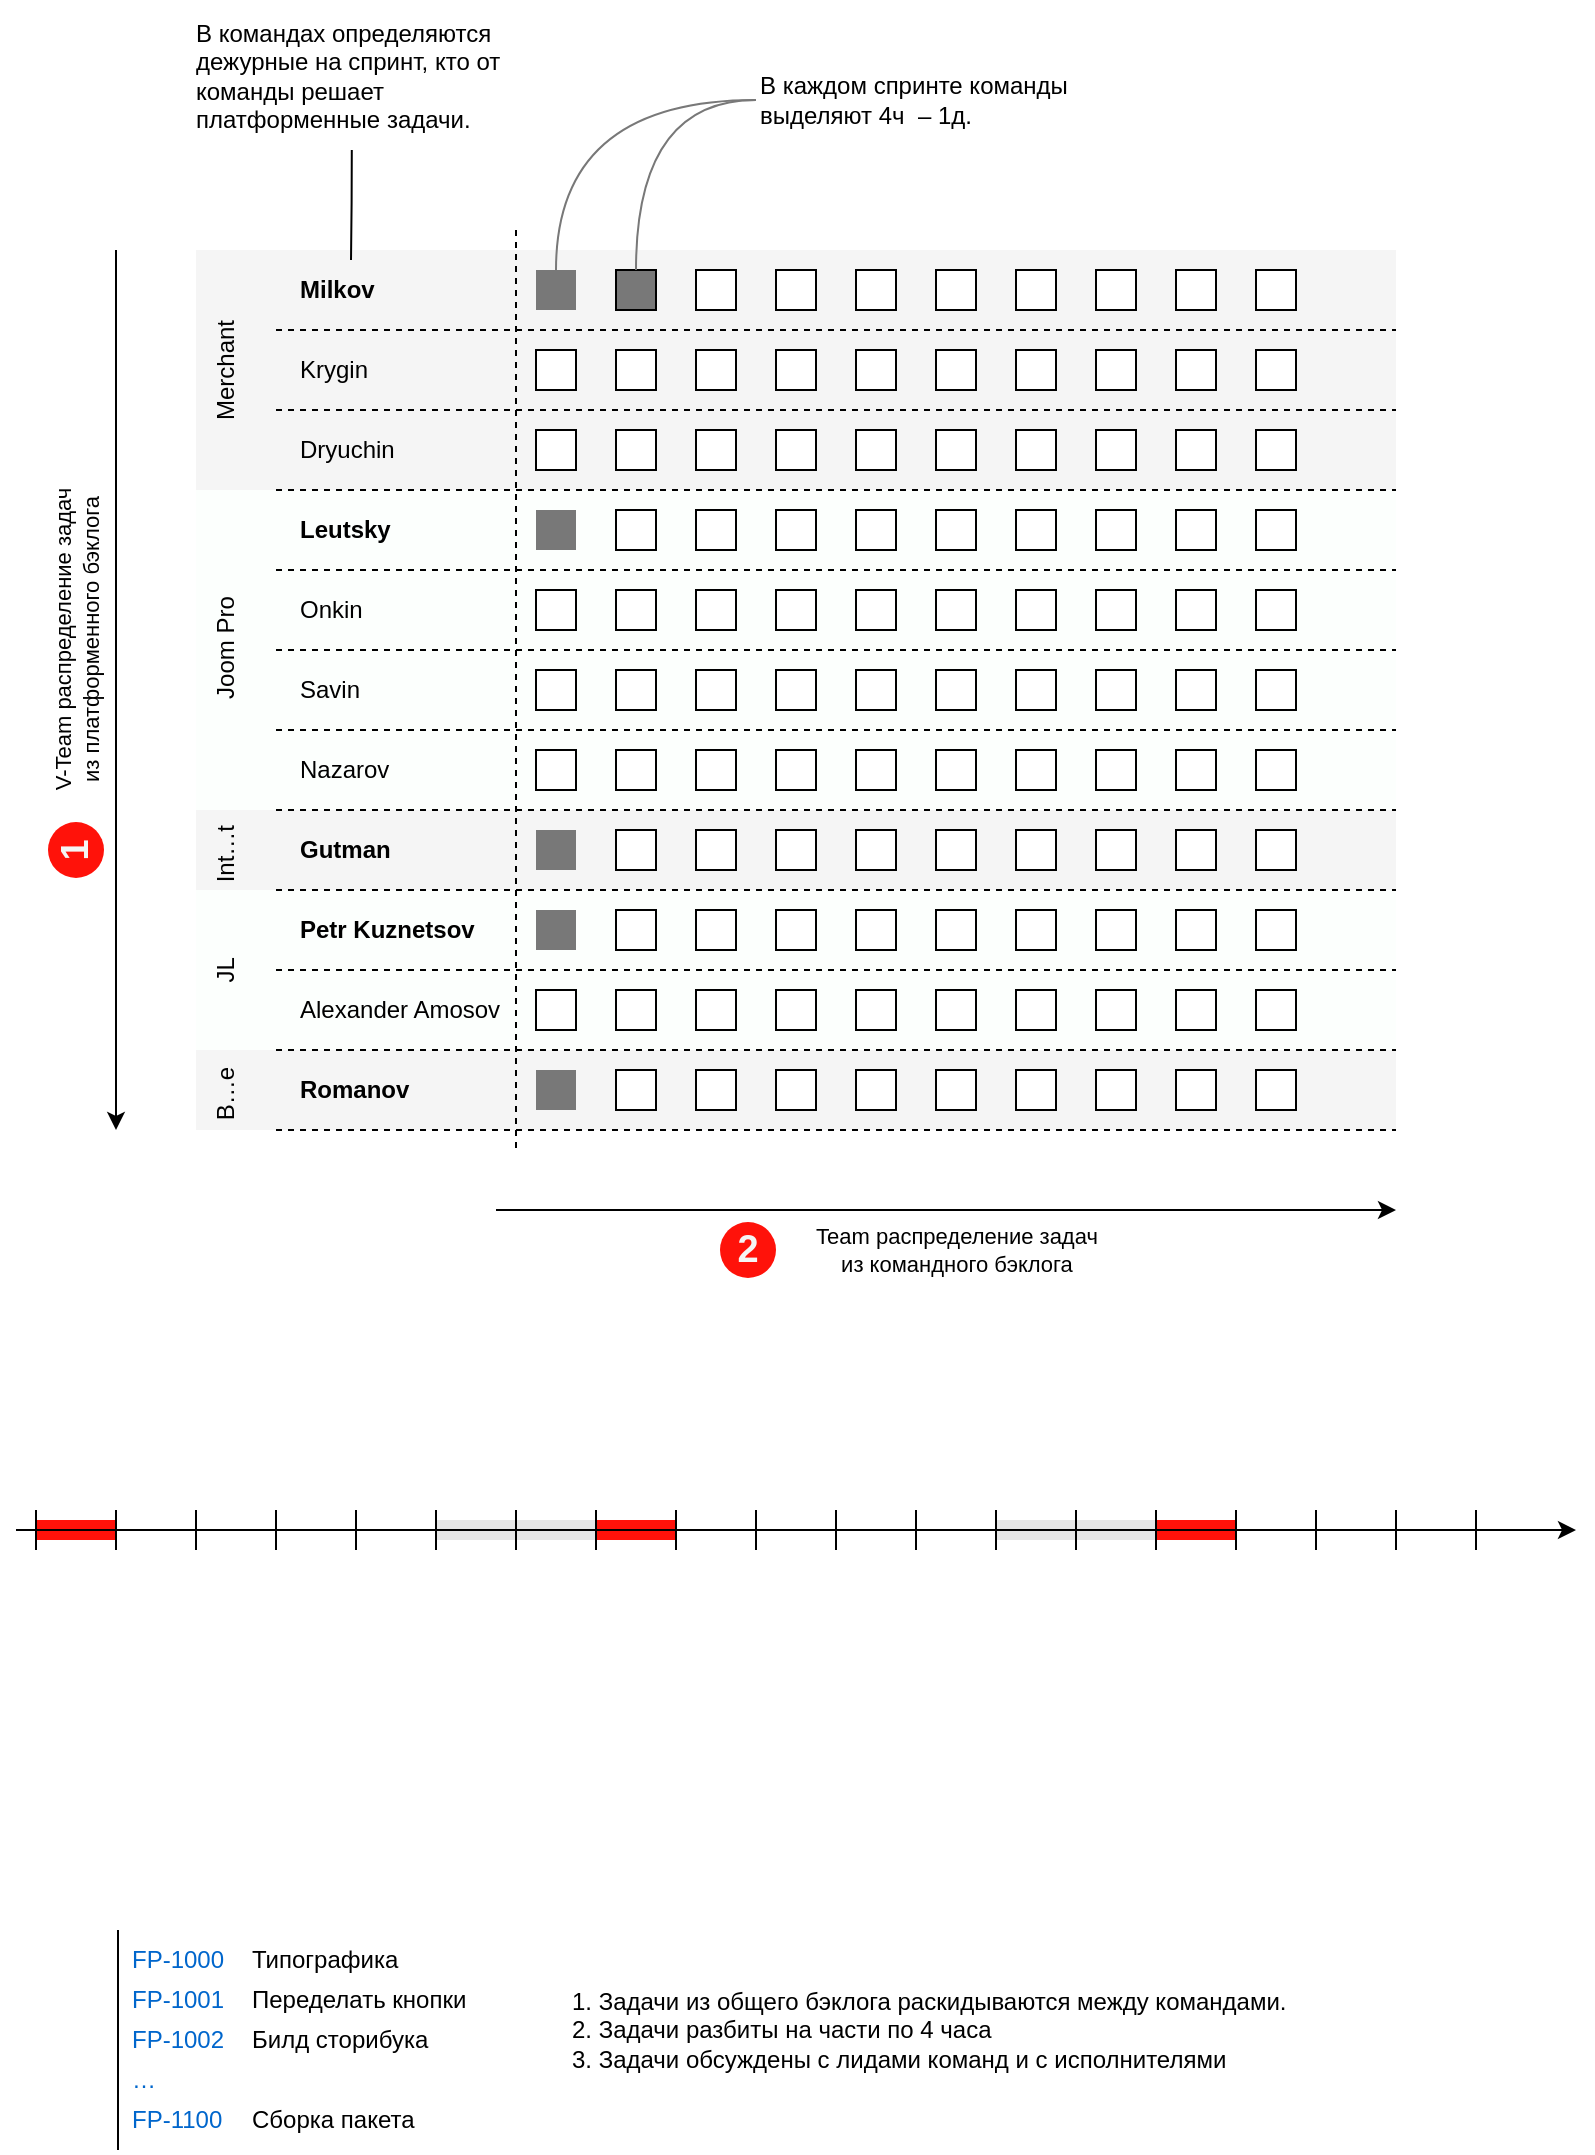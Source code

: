 <mxfile version="21.1.1" type="github">
  <diagram name="Page-1" id="ey7MowC4njxBOhQ8ENM-">
    <mxGraphModel dx="1710" dy="1153" grid="1" gridSize="10" guides="1" tooltips="1" connect="1" arrows="1" fold="1" page="1" pageScale="1" pageWidth="827" pageHeight="1169" math="0" shadow="0">
      <root>
        <mxCell id="0" />
        <mxCell id="1" parent="0" />
        <mxCell id="89cDljxex6EhfOc-R6DK-270" value="" style="rounded=0;whiteSpace=wrap;html=1;strokeColor=none;fillColor=#FF120A;fontStyle=1" vertex="1" parent="1">
          <mxGeometry x="600" y="995" width="40" height="10" as="geometry" />
        </mxCell>
        <mxCell id="89cDljxex6EhfOc-R6DK-269" value="" style="rounded=0;whiteSpace=wrap;html=1;strokeColor=none;fillColor=#FF120A;" vertex="1" parent="1">
          <mxGeometry x="320" y="995" width="40" height="10" as="geometry" />
        </mxCell>
        <mxCell id="89cDljxex6EhfOc-R6DK-267" value="" style="rounded=0;whiteSpace=wrap;html=1;strokeColor=none;fillColor=#FF120A;" vertex="1" parent="1">
          <mxGeometry x="40" y="995" width="40" height="10" as="geometry" />
        </mxCell>
        <mxCell id="89cDljxex6EhfOc-R6DK-262" value="" style="rounded=0;whiteSpace=wrap;html=1;strokeColor=none;fillColor=#E6E6E6;" vertex="1" parent="1">
          <mxGeometry x="560" y="995" width="40" height="10" as="geometry" />
        </mxCell>
        <mxCell id="89cDljxex6EhfOc-R6DK-263" value="" style="rounded=0;whiteSpace=wrap;html=1;strokeColor=none;fillColor=#E6E6E6;" vertex="1" parent="1">
          <mxGeometry x="520" y="995" width="40" height="10" as="geometry" />
        </mxCell>
        <mxCell id="89cDljxex6EhfOc-R6DK-261" value="" style="rounded=0;whiteSpace=wrap;html=1;strokeColor=none;fillColor=#E6E6E6;" vertex="1" parent="1">
          <mxGeometry x="280" y="995" width="40" height="10" as="geometry" />
        </mxCell>
        <mxCell id="89cDljxex6EhfOc-R6DK-260" value="" style="rounded=0;whiteSpace=wrap;html=1;strokeColor=none;fillColor=#E6E6E6;" vertex="1" parent="1">
          <mxGeometry x="240" y="995" width="40" height="10" as="geometry" />
        </mxCell>
        <mxCell id="89cDljxex6EhfOc-R6DK-174" value="" style="rounded=0;whiteSpace=wrap;html=1;strokeColor=none;fillColor=#F5F5F5;" vertex="1" parent="1">
          <mxGeometry x="120" y="760" width="600" height="40" as="geometry" />
        </mxCell>
        <mxCell id="89cDljxex6EhfOc-R6DK-170" value="" style="rounded=0;whiteSpace=wrap;html=1;strokeColor=none;fillColor=#F5F5F5;" vertex="1" parent="1">
          <mxGeometry x="120" y="640" width="600" height="41" as="geometry" />
        </mxCell>
        <mxCell id="89cDljxex6EhfOc-R6DK-227" value="" style="rounded=0;whiteSpace=wrap;html=1;strokeColor=none;fillColor=#FCFFFD;" vertex="1" parent="1">
          <mxGeometry x="120" y="680" width="600" height="80" as="geometry" />
        </mxCell>
        <mxCell id="89cDljxex6EhfOc-R6DK-167" value="" style="rounded=0;whiteSpace=wrap;html=1;strokeColor=none;fillColor=#FCFFFD;" vertex="1" parent="1">
          <mxGeometry x="120" y="480" width="600" height="160" as="geometry" />
        </mxCell>
        <mxCell id="89cDljxex6EhfOc-R6DK-166" value="" style="rounded=0;whiteSpace=wrap;html=1;strokeColor=none;fillColor=#F5F5F5;" vertex="1" parent="1">
          <mxGeometry x="120" y="360" width="600" height="120" as="geometry" />
        </mxCell>
        <mxCell id="89cDljxex6EhfOc-R6DK-20" value="&lt;b&gt;Milkov&lt;/b&gt;" style="text;html=1;strokeColor=none;fillColor=none;align=left;verticalAlign=middle;whiteSpace=wrap;rounded=0;" vertex="1" parent="1">
          <mxGeometry x="170" y="365" width="110" height="30" as="geometry" />
        </mxCell>
        <mxCell id="89cDljxex6EhfOc-R6DK-22" value="" style="endArrow=none;dashed=1;html=1;rounded=0;" edge="1" parent="1">
          <mxGeometry width="50" height="50" relative="1" as="geometry">
            <mxPoint x="160" y="400" as="sourcePoint" />
            <mxPoint x="720" y="400" as="targetPoint" />
          </mxGeometry>
        </mxCell>
        <mxCell id="89cDljxex6EhfOc-R6DK-23" value="" style="endArrow=none;dashed=1;html=1;rounded=0;" edge="1" parent="1">
          <mxGeometry width="50" height="50" relative="1" as="geometry">
            <mxPoint x="280" y="350" as="sourcePoint" />
            <mxPoint x="280" y="810" as="targetPoint" />
          </mxGeometry>
        </mxCell>
        <mxCell id="89cDljxex6EhfOc-R6DK-24" value="" style="rounded=0;whiteSpace=wrap;html=1;fillColor=#787878;strokeColor=none;" vertex="1" parent="1">
          <mxGeometry x="290" y="370" width="20" height="20" as="geometry" />
        </mxCell>
        <mxCell id="89cDljxex6EhfOc-R6DK-25" value="" style="rounded=0;whiteSpace=wrap;html=1;fillColor=#787878;" vertex="1" parent="1">
          <mxGeometry x="330" y="370" width="20" height="20" as="geometry" />
        </mxCell>
        <mxCell id="89cDljxex6EhfOc-R6DK-26" value="" style="rounded=0;whiteSpace=wrap;html=1;" vertex="1" parent="1">
          <mxGeometry x="370" y="370" width="20" height="20" as="geometry" />
        </mxCell>
        <mxCell id="89cDljxex6EhfOc-R6DK-27" value="" style="rounded=0;whiteSpace=wrap;html=1;" vertex="1" parent="1">
          <mxGeometry x="410" y="370" width="20" height="20" as="geometry" />
        </mxCell>
        <mxCell id="89cDljxex6EhfOc-R6DK-28" value="" style="rounded=0;whiteSpace=wrap;html=1;" vertex="1" parent="1">
          <mxGeometry x="450" y="370" width="20" height="20" as="geometry" />
        </mxCell>
        <mxCell id="89cDljxex6EhfOc-R6DK-29" value="" style="rounded=0;whiteSpace=wrap;html=1;" vertex="1" parent="1">
          <mxGeometry x="490" y="370" width="20" height="20" as="geometry" />
        </mxCell>
        <mxCell id="89cDljxex6EhfOc-R6DK-30" value="" style="rounded=0;whiteSpace=wrap;html=1;" vertex="1" parent="1">
          <mxGeometry x="530" y="370" width="20" height="20" as="geometry" />
        </mxCell>
        <mxCell id="89cDljxex6EhfOc-R6DK-31" value="" style="rounded=0;whiteSpace=wrap;html=1;" vertex="1" parent="1">
          <mxGeometry x="570" y="370" width="20" height="20" as="geometry" />
        </mxCell>
        <mxCell id="89cDljxex6EhfOc-R6DK-32" value="" style="rounded=0;whiteSpace=wrap;html=1;" vertex="1" parent="1">
          <mxGeometry x="610" y="370" width="20" height="20" as="geometry" />
        </mxCell>
        <mxCell id="89cDljxex6EhfOc-R6DK-33" value="" style="rounded=0;whiteSpace=wrap;html=1;" vertex="1" parent="1">
          <mxGeometry x="650" y="370" width="20" height="20" as="geometry" />
        </mxCell>
        <mxCell id="89cDljxex6EhfOc-R6DK-34" value="Krygin" style="text;html=1;strokeColor=none;fillColor=none;align=left;verticalAlign=middle;whiteSpace=wrap;rounded=0;" vertex="1" parent="1">
          <mxGeometry x="170" y="405" width="110" height="30" as="geometry" />
        </mxCell>
        <mxCell id="89cDljxex6EhfOc-R6DK-35" value="" style="endArrow=none;dashed=1;html=1;rounded=0;" edge="1" parent="1">
          <mxGeometry width="50" height="50" relative="1" as="geometry">
            <mxPoint x="160" y="440" as="sourcePoint" />
            <mxPoint x="720" y="440" as="targetPoint" />
          </mxGeometry>
        </mxCell>
        <mxCell id="89cDljxex6EhfOc-R6DK-36" value="" style="rounded=0;whiteSpace=wrap;html=1;" vertex="1" parent="1">
          <mxGeometry x="290" y="410" width="20" height="20" as="geometry" />
        </mxCell>
        <mxCell id="89cDljxex6EhfOc-R6DK-37" value="" style="rounded=0;whiteSpace=wrap;html=1;" vertex="1" parent="1">
          <mxGeometry x="330" y="410" width="20" height="20" as="geometry" />
        </mxCell>
        <mxCell id="89cDljxex6EhfOc-R6DK-38" value="" style="rounded=0;whiteSpace=wrap;html=1;" vertex="1" parent="1">
          <mxGeometry x="370" y="410" width="20" height="20" as="geometry" />
        </mxCell>
        <mxCell id="89cDljxex6EhfOc-R6DK-39" value="" style="rounded=0;whiteSpace=wrap;html=1;" vertex="1" parent="1">
          <mxGeometry x="410" y="410" width="20" height="20" as="geometry" />
        </mxCell>
        <mxCell id="89cDljxex6EhfOc-R6DK-40" value="" style="rounded=0;whiteSpace=wrap;html=1;" vertex="1" parent="1">
          <mxGeometry x="450" y="410" width="20" height="20" as="geometry" />
        </mxCell>
        <mxCell id="89cDljxex6EhfOc-R6DK-41" value="" style="rounded=0;whiteSpace=wrap;html=1;" vertex="1" parent="1">
          <mxGeometry x="490" y="410" width="20" height="20" as="geometry" />
        </mxCell>
        <mxCell id="89cDljxex6EhfOc-R6DK-42" value="" style="rounded=0;whiteSpace=wrap;html=1;" vertex="1" parent="1">
          <mxGeometry x="530" y="410" width="20" height="20" as="geometry" />
        </mxCell>
        <mxCell id="89cDljxex6EhfOc-R6DK-43" value="" style="rounded=0;whiteSpace=wrap;html=1;" vertex="1" parent="1">
          <mxGeometry x="570" y="410" width="20" height="20" as="geometry" />
        </mxCell>
        <mxCell id="89cDljxex6EhfOc-R6DK-44" value="" style="rounded=0;whiteSpace=wrap;html=1;" vertex="1" parent="1">
          <mxGeometry x="610" y="410" width="20" height="20" as="geometry" />
        </mxCell>
        <mxCell id="89cDljxex6EhfOc-R6DK-45" value="" style="rounded=0;whiteSpace=wrap;html=1;" vertex="1" parent="1">
          <mxGeometry x="650" y="410" width="20" height="20" as="geometry" />
        </mxCell>
        <mxCell id="89cDljxex6EhfOc-R6DK-46" value="Dryuchin" style="text;html=1;strokeColor=none;fillColor=none;align=left;verticalAlign=middle;whiteSpace=wrap;rounded=0;" vertex="1" parent="1">
          <mxGeometry x="170" y="445" width="110" height="30" as="geometry" />
        </mxCell>
        <mxCell id="89cDljxex6EhfOc-R6DK-47" value="" style="endArrow=none;dashed=1;html=1;rounded=0;" edge="1" parent="1">
          <mxGeometry width="50" height="50" relative="1" as="geometry">
            <mxPoint x="160" y="480" as="sourcePoint" />
            <mxPoint x="720" y="480" as="targetPoint" />
          </mxGeometry>
        </mxCell>
        <mxCell id="89cDljxex6EhfOc-R6DK-48" value="" style="rounded=0;whiteSpace=wrap;html=1;" vertex="1" parent="1">
          <mxGeometry x="290" y="450" width="20" height="20" as="geometry" />
        </mxCell>
        <mxCell id="89cDljxex6EhfOc-R6DK-49" value="" style="rounded=0;whiteSpace=wrap;html=1;" vertex="1" parent="1">
          <mxGeometry x="330" y="450" width="20" height="20" as="geometry" />
        </mxCell>
        <mxCell id="89cDljxex6EhfOc-R6DK-50" value="" style="rounded=0;whiteSpace=wrap;html=1;" vertex="1" parent="1">
          <mxGeometry x="370" y="450" width="20" height="20" as="geometry" />
        </mxCell>
        <mxCell id="89cDljxex6EhfOc-R6DK-51" value="" style="rounded=0;whiteSpace=wrap;html=1;" vertex="1" parent="1">
          <mxGeometry x="410" y="450" width="20" height="20" as="geometry" />
        </mxCell>
        <mxCell id="89cDljxex6EhfOc-R6DK-52" value="" style="rounded=0;whiteSpace=wrap;html=1;" vertex="1" parent="1">
          <mxGeometry x="450" y="450" width="20" height="20" as="geometry" />
        </mxCell>
        <mxCell id="89cDljxex6EhfOc-R6DK-53" value="" style="rounded=0;whiteSpace=wrap;html=1;" vertex="1" parent="1">
          <mxGeometry x="490" y="450" width="20" height="20" as="geometry" />
        </mxCell>
        <mxCell id="89cDljxex6EhfOc-R6DK-54" value="" style="rounded=0;whiteSpace=wrap;html=1;" vertex="1" parent="1">
          <mxGeometry x="530" y="450" width="20" height="20" as="geometry" />
        </mxCell>
        <mxCell id="89cDljxex6EhfOc-R6DK-55" value="" style="rounded=0;whiteSpace=wrap;html=1;" vertex="1" parent="1">
          <mxGeometry x="570" y="450" width="20" height="20" as="geometry" />
        </mxCell>
        <mxCell id="89cDljxex6EhfOc-R6DK-56" value="" style="rounded=0;whiteSpace=wrap;html=1;" vertex="1" parent="1">
          <mxGeometry x="610" y="450" width="20" height="20" as="geometry" />
        </mxCell>
        <mxCell id="89cDljxex6EhfOc-R6DK-57" value="" style="rounded=0;whiteSpace=wrap;html=1;" vertex="1" parent="1">
          <mxGeometry x="650" y="450" width="20" height="20" as="geometry" />
        </mxCell>
        <mxCell id="89cDljxex6EhfOc-R6DK-58" value="&lt;b&gt;Leutsky&lt;/b&gt;" style="text;html=1;strokeColor=none;fillColor=none;align=left;verticalAlign=middle;whiteSpace=wrap;rounded=0;" vertex="1" parent="1">
          <mxGeometry x="170" y="485" width="110" height="30" as="geometry" />
        </mxCell>
        <mxCell id="89cDljxex6EhfOc-R6DK-59" value="" style="endArrow=none;dashed=1;html=1;rounded=0;" edge="1" parent="1">
          <mxGeometry width="50" height="50" relative="1" as="geometry">
            <mxPoint x="160" y="520" as="sourcePoint" />
            <mxPoint x="720" y="520" as="targetPoint" />
          </mxGeometry>
        </mxCell>
        <mxCell id="89cDljxex6EhfOc-R6DK-60" value="" style="rounded=0;whiteSpace=wrap;html=1;fillColor=#787878;strokeColor=none;" vertex="1" parent="1">
          <mxGeometry x="290" y="490" width="20" height="20" as="geometry" />
        </mxCell>
        <mxCell id="89cDljxex6EhfOc-R6DK-61" value="" style="rounded=0;whiteSpace=wrap;html=1;" vertex="1" parent="1">
          <mxGeometry x="330" y="490" width="20" height="20" as="geometry" />
        </mxCell>
        <mxCell id="89cDljxex6EhfOc-R6DK-62" value="" style="rounded=0;whiteSpace=wrap;html=1;" vertex="1" parent="1">
          <mxGeometry x="370" y="490" width="20" height="20" as="geometry" />
        </mxCell>
        <mxCell id="89cDljxex6EhfOc-R6DK-63" value="" style="rounded=0;whiteSpace=wrap;html=1;" vertex="1" parent="1">
          <mxGeometry x="410" y="490" width="20" height="20" as="geometry" />
        </mxCell>
        <mxCell id="89cDljxex6EhfOc-R6DK-64" value="" style="rounded=0;whiteSpace=wrap;html=1;" vertex="1" parent="1">
          <mxGeometry x="450" y="490" width="20" height="20" as="geometry" />
        </mxCell>
        <mxCell id="89cDljxex6EhfOc-R6DK-65" value="" style="rounded=0;whiteSpace=wrap;html=1;" vertex="1" parent="1">
          <mxGeometry x="490" y="490" width="20" height="20" as="geometry" />
        </mxCell>
        <mxCell id="89cDljxex6EhfOc-R6DK-66" value="" style="rounded=0;whiteSpace=wrap;html=1;" vertex="1" parent="1">
          <mxGeometry x="530" y="490" width="20" height="20" as="geometry" />
        </mxCell>
        <mxCell id="89cDljxex6EhfOc-R6DK-67" value="" style="rounded=0;whiteSpace=wrap;html=1;" vertex="1" parent="1">
          <mxGeometry x="570" y="490" width="20" height="20" as="geometry" />
        </mxCell>
        <mxCell id="89cDljxex6EhfOc-R6DK-68" value="" style="rounded=0;whiteSpace=wrap;html=1;" vertex="1" parent="1">
          <mxGeometry x="610" y="490" width="20" height="20" as="geometry" />
        </mxCell>
        <mxCell id="89cDljxex6EhfOc-R6DK-69" value="" style="rounded=0;whiteSpace=wrap;html=1;" vertex="1" parent="1">
          <mxGeometry x="650" y="490" width="20" height="20" as="geometry" />
        </mxCell>
        <mxCell id="89cDljxex6EhfOc-R6DK-70" value="Onkin" style="text;html=1;strokeColor=none;fillColor=none;align=left;verticalAlign=middle;whiteSpace=wrap;rounded=0;" vertex="1" parent="1">
          <mxGeometry x="170" y="525" width="110" height="30" as="geometry" />
        </mxCell>
        <mxCell id="89cDljxex6EhfOc-R6DK-71" value="" style="endArrow=none;dashed=1;html=1;rounded=0;" edge="1" parent="1">
          <mxGeometry width="50" height="50" relative="1" as="geometry">
            <mxPoint x="160" y="560" as="sourcePoint" />
            <mxPoint x="720" y="560" as="targetPoint" />
          </mxGeometry>
        </mxCell>
        <mxCell id="89cDljxex6EhfOc-R6DK-72" value="" style="rounded=0;whiteSpace=wrap;html=1;" vertex="1" parent="1">
          <mxGeometry x="290" y="530" width="20" height="20" as="geometry" />
        </mxCell>
        <mxCell id="89cDljxex6EhfOc-R6DK-73" value="" style="rounded=0;whiteSpace=wrap;html=1;" vertex="1" parent="1">
          <mxGeometry x="330" y="530" width="20" height="20" as="geometry" />
        </mxCell>
        <mxCell id="89cDljxex6EhfOc-R6DK-74" value="" style="rounded=0;whiteSpace=wrap;html=1;" vertex="1" parent="1">
          <mxGeometry x="370" y="530" width="20" height="20" as="geometry" />
        </mxCell>
        <mxCell id="89cDljxex6EhfOc-R6DK-75" value="" style="rounded=0;whiteSpace=wrap;html=1;" vertex="1" parent="1">
          <mxGeometry x="410" y="530" width="20" height="20" as="geometry" />
        </mxCell>
        <mxCell id="89cDljxex6EhfOc-R6DK-76" value="" style="rounded=0;whiteSpace=wrap;html=1;" vertex="1" parent="1">
          <mxGeometry x="450" y="530" width="20" height="20" as="geometry" />
        </mxCell>
        <mxCell id="89cDljxex6EhfOc-R6DK-77" value="" style="rounded=0;whiteSpace=wrap;html=1;" vertex="1" parent="1">
          <mxGeometry x="490" y="530" width="20" height="20" as="geometry" />
        </mxCell>
        <mxCell id="89cDljxex6EhfOc-R6DK-78" value="" style="rounded=0;whiteSpace=wrap;html=1;" vertex="1" parent="1">
          <mxGeometry x="530" y="530" width="20" height="20" as="geometry" />
        </mxCell>
        <mxCell id="89cDljxex6EhfOc-R6DK-79" value="" style="rounded=0;whiteSpace=wrap;html=1;" vertex="1" parent="1">
          <mxGeometry x="570" y="530" width="20" height="20" as="geometry" />
        </mxCell>
        <mxCell id="89cDljxex6EhfOc-R6DK-80" value="" style="rounded=0;whiteSpace=wrap;html=1;" vertex="1" parent="1">
          <mxGeometry x="610" y="530" width="20" height="20" as="geometry" />
        </mxCell>
        <mxCell id="89cDljxex6EhfOc-R6DK-81" value="" style="rounded=0;whiteSpace=wrap;html=1;" vertex="1" parent="1">
          <mxGeometry x="650" y="530" width="20" height="20" as="geometry" />
        </mxCell>
        <mxCell id="89cDljxex6EhfOc-R6DK-82" value="Savin" style="text;html=1;strokeColor=none;fillColor=none;align=left;verticalAlign=middle;whiteSpace=wrap;rounded=0;" vertex="1" parent="1">
          <mxGeometry x="170" y="565" width="110" height="30" as="geometry" />
        </mxCell>
        <mxCell id="89cDljxex6EhfOc-R6DK-83" value="" style="endArrow=none;dashed=1;html=1;rounded=0;" edge="1" parent="1">
          <mxGeometry width="50" height="50" relative="1" as="geometry">
            <mxPoint x="160" y="600" as="sourcePoint" />
            <mxPoint x="720" y="600" as="targetPoint" />
          </mxGeometry>
        </mxCell>
        <mxCell id="89cDljxex6EhfOc-R6DK-84" value="" style="rounded=0;whiteSpace=wrap;html=1;" vertex="1" parent="1">
          <mxGeometry x="290" y="570" width="20" height="20" as="geometry" />
        </mxCell>
        <mxCell id="89cDljxex6EhfOc-R6DK-85" value="" style="rounded=0;whiteSpace=wrap;html=1;" vertex="1" parent="1">
          <mxGeometry x="330" y="570" width="20" height="20" as="geometry" />
        </mxCell>
        <mxCell id="89cDljxex6EhfOc-R6DK-86" value="" style="rounded=0;whiteSpace=wrap;html=1;" vertex="1" parent="1">
          <mxGeometry x="370" y="570" width="20" height="20" as="geometry" />
        </mxCell>
        <mxCell id="89cDljxex6EhfOc-R6DK-87" value="" style="rounded=0;whiteSpace=wrap;html=1;" vertex="1" parent="1">
          <mxGeometry x="410" y="570" width="20" height="20" as="geometry" />
        </mxCell>
        <mxCell id="89cDljxex6EhfOc-R6DK-88" value="" style="rounded=0;whiteSpace=wrap;html=1;" vertex="1" parent="1">
          <mxGeometry x="450" y="570" width="20" height="20" as="geometry" />
        </mxCell>
        <mxCell id="89cDljxex6EhfOc-R6DK-89" value="" style="rounded=0;whiteSpace=wrap;html=1;" vertex="1" parent="1">
          <mxGeometry x="490" y="570" width="20" height="20" as="geometry" />
        </mxCell>
        <mxCell id="89cDljxex6EhfOc-R6DK-90" value="" style="rounded=0;whiteSpace=wrap;html=1;" vertex="1" parent="1">
          <mxGeometry x="530" y="570" width="20" height="20" as="geometry" />
        </mxCell>
        <mxCell id="89cDljxex6EhfOc-R6DK-91" value="" style="rounded=0;whiteSpace=wrap;html=1;" vertex="1" parent="1">
          <mxGeometry x="570" y="570" width="20" height="20" as="geometry" />
        </mxCell>
        <mxCell id="89cDljxex6EhfOc-R6DK-92" value="" style="rounded=0;whiteSpace=wrap;html=1;" vertex="1" parent="1">
          <mxGeometry x="610" y="570" width="20" height="20" as="geometry" />
        </mxCell>
        <mxCell id="89cDljxex6EhfOc-R6DK-93" value="" style="rounded=0;whiteSpace=wrap;html=1;" vertex="1" parent="1">
          <mxGeometry x="650" y="570" width="20" height="20" as="geometry" />
        </mxCell>
        <mxCell id="89cDljxex6EhfOc-R6DK-94" value="Nazarov" style="text;html=1;strokeColor=none;fillColor=none;align=left;verticalAlign=middle;whiteSpace=wrap;rounded=0;" vertex="1" parent="1">
          <mxGeometry x="170" y="605" width="110" height="30" as="geometry" />
        </mxCell>
        <mxCell id="89cDljxex6EhfOc-R6DK-95" value="" style="endArrow=none;dashed=1;html=1;rounded=0;" edge="1" parent="1">
          <mxGeometry width="50" height="50" relative="1" as="geometry">
            <mxPoint x="160" y="640" as="sourcePoint" />
            <mxPoint x="720" y="640" as="targetPoint" />
          </mxGeometry>
        </mxCell>
        <mxCell id="89cDljxex6EhfOc-R6DK-96" value="" style="rounded=0;whiteSpace=wrap;html=1;" vertex="1" parent="1">
          <mxGeometry x="290" y="610" width="20" height="20" as="geometry" />
        </mxCell>
        <mxCell id="89cDljxex6EhfOc-R6DK-97" value="" style="rounded=0;whiteSpace=wrap;html=1;" vertex="1" parent="1">
          <mxGeometry x="330" y="610" width="20" height="20" as="geometry" />
        </mxCell>
        <mxCell id="89cDljxex6EhfOc-R6DK-98" value="" style="rounded=0;whiteSpace=wrap;html=1;" vertex="1" parent="1">
          <mxGeometry x="370" y="610" width="20" height="20" as="geometry" />
        </mxCell>
        <mxCell id="89cDljxex6EhfOc-R6DK-99" value="" style="rounded=0;whiteSpace=wrap;html=1;" vertex="1" parent="1">
          <mxGeometry x="410" y="610" width="20" height="20" as="geometry" />
        </mxCell>
        <mxCell id="89cDljxex6EhfOc-R6DK-100" value="" style="rounded=0;whiteSpace=wrap;html=1;" vertex="1" parent="1">
          <mxGeometry x="450" y="610" width="20" height="20" as="geometry" />
        </mxCell>
        <mxCell id="89cDljxex6EhfOc-R6DK-101" value="" style="rounded=0;whiteSpace=wrap;html=1;" vertex="1" parent="1">
          <mxGeometry x="490" y="610" width="20" height="20" as="geometry" />
        </mxCell>
        <mxCell id="89cDljxex6EhfOc-R6DK-102" value="" style="rounded=0;whiteSpace=wrap;html=1;" vertex="1" parent="1">
          <mxGeometry x="530" y="610" width="20" height="20" as="geometry" />
        </mxCell>
        <mxCell id="89cDljxex6EhfOc-R6DK-103" value="" style="rounded=0;whiteSpace=wrap;html=1;" vertex="1" parent="1">
          <mxGeometry x="570" y="610" width="20" height="20" as="geometry" />
        </mxCell>
        <mxCell id="89cDljxex6EhfOc-R6DK-104" value="" style="rounded=0;whiteSpace=wrap;html=1;" vertex="1" parent="1">
          <mxGeometry x="610" y="610" width="20" height="20" as="geometry" />
        </mxCell>
        <mxCell id="89cDljxex6EhfOc-R6DK-105" value="" style="rounded=0;whiteSpace=wrap;html=1;" vertex="1" parent="1">
          <mxGeometry x="650" y="610" width="20" height="20" as="geometry" />
        </mxCell>
        <mxCell id="89cDljxex6EhfOc-R6DK-106" value="&lt;b&gt;Gutman&lt;/b&gt;" style="text;html=1;strokeColor=none;fillColor=none;align=left;verticalAlign=middle;whiteSpace=wrap;rounded=0;" vertex="1" parent="1">
          <mxGeometry x="170" y="645" width="110" height="30" as="geometry" />
        </mxCell>
        <mxCell id="89cDljxex6EhfOc-R6DK-108" value="" style="rounded=0;whiteSpace=wrap;html=1;fillColor=#787878;strokeColor=none;" vertex="1" parent="1">
          <mxGeometry x="290" y="650" width="20" height="20" as="geometry" />
        </mxCell>
        <mxCell id="89cDljxex6EhfOc-R6DK-109" value="" style="rounded=0;whiteSpace=wrap;html=1;" vertex="1" parent="1">
          <mxGeometry x="330" y="650" width="20" height="20" as="geometry" />
        </mxCell>
        <mxCell id="89cDljxex6EhfOc-R6DK-110" value="" style="rounded=0;whiteSpace=wrap;html=1;" vertex="1" parent="1">
          <mxGeometry x="370" y="650" width="20" height="20" as="geometry" />
        </mxCell>
        <mxCell id="89cDljxex6EhfOc-R6DK-111" value="" style="rounded=0;whiteSpace=wrap;html=1;" vertex="1" parent="1">
          <mxGeometry x="410" y="650" width="20" height="20" as="geometry" />
        </mxCell>
        <mxCell id="89cDljxex6EhfOc-R6DK-112" value="" style="rounded=0;whiteSpace=wrap;html=1;" vertex="1" parent="1">
          <mxGeometry x="450" y="650" width="20" height="20" as="geometry" />
        </mxCell>
        <mxCell id="89cDljxex6EhfOc-R6DK-113" value="" style="rounded=0;whiteSpace=wrap;html=1;" vertex="1" parent="1">
          <mxGeometry x="490" y="650" width="20" height="20" as="geometry" />
        </mxCell>
        <mxCell id="89cDljxex6EhfOc-R6DK-114" value="" style="rounded=0;whiteSpace=wrap;html=1;" vertex="1" parent="1">
          <mxGeometry x="530" y="650" width="20" height="20" as="geometry" />
        </mxCell>
        <mxCell id="89cDljxex6EhfOc-R6DK-115" value="" style="rounded=0;whiteSpace=wrap;html=1;" vertex="1" parent="1">
          <mxGeometry x="570" y="650" width="20" height="20" as="geometry" />
        </mxCell>
        <mxCell id="89cDljxex6EhfOc-R6DK-116" value="" style="rounded=0;whiteSpace=wrap;html=1;" vertex="1" parent="1">
          <mxGeometry x="610" y="650" width="20" height="20" as="geometry" />
        </mxCell>
        <mxCell id="89cDljxex6EhfOc-R6DK-117" value="" style="rounded=0;whiteSpace=wrap;html=1;" vertex="1" parent="1">
          <mxGeometry x="650" y="650" width="20" height="20" as="geometry" />
        </mxCell>
        <mxCell id="89cDljxex6EhfOc-R6DK-168" value="Merchant" style="text;html=1;strokeColor=none;fillColor=none;align=center;verticalAlign=middle;whiteSpace=wrap;rounded=0;rotation=-90;" vertex="1" parent="1">
          <mxGeometry x="75" y="405" width="120" height="30" as="geometry" />
        </mxCell>
        <mxCell id="89cDljxex6EhfOc-R6DK-169" value="Joom Pro" style="text;html=1;strokeColor=none;fillColor=none;align=center;verticalAlign=middle;whiteSpace=wrap;rounded=0;rotation=-90;" vertex="1" parent="1">
          <mxGeometry x="55.75" y="544.25" width="158.5" height="30" as="geometry" />
        </mxCell>
        <mxCell id="89cDljxex6EhfOc-R6DK-171" value="Int…t" style="text;html=1;strokeColor=none;fillColor=none;align=center;verticalAlign=middle;whiteSpace=wrap;rounded=0;rotation=-90;" vertex="1" parent="1">
          <mxGeometry x="117.94" y="646.82" width="34.13" height="30" as="geometry" />
        </mxCell>
        <mxCell id="89cDljxex6EhfOc-R6DK-176" style="edgeStyle=orthogonalEdgeStyle;rounded=0;orthogonalLoop=1;jettySize=auto;html=1;entryX=0.5;entryY=0;entryDx=0;entryDy=0;curved=1;endArrow=none;endFill=0;strokeColor=#787878;" edge="1" parent="1" source="89cDljxex6EhfOc-R6DK-175" target="89cDljxex6EhfOc-R6DK-24">
          <mxGeometry relative="1" as="geometry" />
        </mxCell>
        <mxCell id="89cDljxex6EhfOc-R6DK-175" value="В каждом спринте команды выделяют 4ч&amp;nbsp; – 1д." style="text;html=1;strokeColor=none;fillColor=none;align=left;verticalAlign=middle;whiteSpace=wrap;rounded=0;" vertex="1" parent="1">
          <mxGeometry x="400" y="260" width="180" height="50" as="geometry" />
        </mxCell>
        <mxCell id="89cDljxex6EhfOc-R6DK-177" style="edgeStyle=orthogonalEdgeStyle;rounded=0;orthogonalLoop=1;jettySize=auto;html=1;entryX=0.5;entryY=0;entryDx=0;entryDy=0;curved=1;endArrow=none;endFill=0;strokeColor=#787878;" edge="1" parent="1" source="89cDljxex6EhfOc-R6DK-175" target="89cDljxex6EhfOc-R6DK-25">
          <mxGeometry relative="1" as="geometry">
            <mxPoint x="210" y="295" as="sourcePoint" />
            <mxPoint x="310" y="380" as="targetPoint" />
          </mxGeometry>
        </mxCell>
        <mxCell id="89cDljxex6EhfOc-R6DK-179" value="FP-1000" style="text;html=1;strokeColor=none;fillColor=none;align=left;verticalAlign=middle;whiteSpace=wrap;rounded=0;fontColor=#0066CC;" vertex="1" parent="1">
          <mxGeometry x="86" y="1205" width="60" height="20" as="geometry" />
        </mxCell>
        <mxCell id="89cDljxex6EhfOc-R6DK-181" value="FP-1001" style="text;html=1;strokeColor=none;fillColor=none;align=left;verticalAlign=middle;whiteSpace=wrap;rounded=0;fontColor=#0066CC;" vertex="1" parent="1">
          <mxGeometry x="86" y="1225" width="60" height="20" as="geometry" />
        </mxCell>
        <mxCell id="89cDljxex6EhfOc-R6DK-182" value="FP-1002" style="text;html=1;strokeColor=none;fillColor=none;align=left;verticalAlign=middle;whiteSpace=wrap;rounded=0;fontColor=#0066CC;" vertex="1" parent="1">
          <mxGeometry x="86" y="1245" width="60" height="20" as="geometry" />
        </mxCell>
        <mxCell id="89cDljxex6EhfOc-R6DK-183" value="…" style="text;html=1;strokeColor=none;fillColor=none;align=left;verticalAlign=middle;whiteSpace=wrap;rounded=0;fontColor=#0066CC;" vertex="1" parent="1">
          <mxGeometry x="86" y="1265" width="60" height="20" as="geometry" />
        </mxCell>
        <mxCell id="89cDljxex6EhfOc-R6DK-184" value="FP-1100" style="text;html=1;strokeColor=none;fillColor=none;align=left;verticalAlign=middle;whiteSpace=wrap;rounded=0;fontColor=#0066CC;" vertex="1" parent="1">
          <mxGeometry x="86" y="1285" width="60" height="20" as="geometry" />
        </mxCell>
        <mxCell id="89cDljxex6EhfOc-R6DK-185" value="Типографика" style="text;html=1;strokeColor=none;fillColor=none;align=left;verticalAlign=middle;whiteSpace=wrap;rounded=0;" vertex="1" parent="1">
          <mxGeometry x="146" y="1207" width="340" height="15" as="geometry" />
        </mxCell>
        <mxCell id="89cDljxex6EhfOc-R6DK-186" value="Переделать кнопки" style="text;html=1;strokeColor=none;fillColor=none;align=left;verticalAlign=middle;whiteSpace=wrap;rounded=0;" vertex="1" parent="1">
          <mxGeometry x="146" y="1227" width="340" height="15" as="geometry" />
        </mxCell>
        <mxCell id="89cDljxex6EhfOc-R6DK-187" value="Билд сторибука" style="text;html=1;strokeColor=none;fillColor=none;align=left;verticalAlign=middle;whiteSpace=wrap;rounded=0;" vertex="1" parent="1">
          <mxGeometry x="146" y="1247" width="340" height="15" as="geometry" />
        </mxCell>
        <mxCell id="89cDljxex6EhfOc-R6DK-188" value="Сборка пакета" style="text;html=1;strokeColor=none;fillColor=none;align=left;verticalAlign=middle;whiteSpace=wrap;rounded=0;" vertex="1" parent="1">
          <mxGeometry x="146" y="1287" width="340" height="15" as="geometry" />
        </mxCell>
        <mxCell id="89cDljxex6EhfOc-R6DK-189" value="" style="endArrow=none;html=1;rounded=0;" edge="1" parent="1">
          <mxGeometry width="50" height="50" relative="1" as="geometry">
            <mxPoint x="81" y="1310" as="sourcePoint" />
            <mxPoint x="81" y="1200" as="targetPoint" />
          </mxGeometry>
        </mxCell>
        <mxCell id="89cDljxex6EhfOc-R6DK-193" value="1. Задачи из общего бэклога раскидываются между командами.&lt;br&gt;2. Задачи разбиты на части по 4 часа&lt;br&gt;3. Задачи обсуждены с лидами команд и с исполнителями" style="text;html=1;strokeColor=none;fillColor=none;align=left;verticalAlign=middle;whiteSpace=wrap;rounded=0;" vertex="1" parent="1">
          <mxGeometry x="306" y="1225" width="440" height="50" as="geometry" />
        </mxCell>
        <mxCell id="89cDljxex6EhfOc-R6DK-195" style="edgeStyle=orthogonalEdgeStyle;rounded=0;orthogonalLoop=1;jettySize=auto;html=1;entryX=0.25;entryY=0;entryDx=0;entryDy=0;curved=1;endArrow=none;endFill=0;" edge="1" parent="1" source="89cDljxex6EhfOc-R6DK-194" target="89cDljxex6EhfOc-R6DK-20">
          <mxGeometry relative="1" as="geometry" />
        </mxCell>
        <mxCell id="89cDljxex6EhfOc-R6DK-194" value="В командах определяются дежурные на спринт, кто от команды решает платформенные задачи." style="text;html=1;strokeColor=none;fillColor=none;align=left;verticalAlign=middle;whiteSpace=wrap;rounded=0;" vertex="1" parent="1">
          <mxGeometry x="117.94" y="235" width="160" height="75" as="geometry" />
        </mxCell>
        <mxCell id="89cDljxex6EhfOc-R6DK-200" value="" style="endArrow=none;dashed=1;html=1;rounded=0;" edge="1" parent="1">
          <mxGeometry width="50" height="50" relative="1" as="geometry">
            <mxPoint x="160" y="800" as="sourcePoint" />
            <mxPoint x="720" y="800" as="targetPoint" />
          </mxGeometry>
        </mxCell>
        <mxCell id="89cDljxex6EhfOc-R6DK-118" value="&lt;b&gt;Romanov&lt;/b&gt;" style="text;html=1;strokeColor=none;fillColor=none;align=left;verticalAlign=middle;whiteSpace=wrap;rounded=0;" vertex="1" parent="1">
          <mxGeometry x="170" y="765" width="110" height="30" as="geometry" />
        </mxCell>
        <mxCell id="89cDljxex6EhfOc-R6DK-119" value="" style="endArrow=none;dashed=1;html=1;rounded=0;" edge="1" parent="1">
          <mxGeometry width="50" height="50" relative="1" as="geometry">
            <mxPoint x="160" y="800" as="sourcePoint" />
            <mxPoint x="720" y="800" as="targetPoint" />
          </mxGeometry>
        </mxCell>
        <mxCell id="89cDljxex6EhfOc-R6DK-120" value="" style="rounded=0;whiteSpace=wrap;html=1;fillColor=#787878;strokeColor=none;" vertex="1" parent="1">
          <mxGeometry x="290" y="770" width="20" height="20" as="geometry" />
        </mxCell>
        <mxCell id="89cDljxex6EhfOc-R6DK-121" value="" style="rounded=0;whiteSpace=wrap;html=1;" vertex="1" parent="1">
          <mxGeometry x="330" y="770" width="20" height="20" as="geometry" />
        </mxCell>
        <mxCell id="89cDljxex6EhfOc-R6DK-122" value="" style="rounded=0;whiteSpace=wrap;html=1;" vertex="1" parent="1">
          <mxGeometry x="370" y="770" width="20" height="20" as="geometry" />
        </mxCell>
        <mxCell id="89cDljxex6EhfOc-R6DK-123" value="" style="rounded=0;whiteSpace=wrap;html=1;" vertex="1" parent="1">
          <mxGeometry x="410" y="770" width="20" height="20" as="geometry" />
        </mxCell>
        <mxCell id="89cDljxex6EhfOc-R6DK-124" value="" style="rounded=0;whiteSpace=wrap;html=1;" vertex="1" parent="1">
          <mxGeometry x="450" y="770" width="20" height="20" as="geometry" />
        </mxCell>
        <mxCell id="89cDljxex6EhfOc-R6DK-125" value="" style="rounded=0;whiteSpace=wrap;html=1;" vertex="1" parent="1">
          <mxGeometry x="490" y="770" width="20" height="20" as="geometry" />
        </mxCell>
        <mxCell id="89cDljxex6EhfOc-R6DK-126" value="" style="rounded=0;whiteSpace=wrap;html=1;" vertex="1" parent="1">
          <mxGeometry x="530" y="770" width="20" height="20" as="geometry" />
        </mxCell>
        <mxCell id="89cDljxex6EhfOc-R6DK-127" value="" style="rounded=0;whiteSpace=wrap;html=1;" vertex="1" parent="1">
          <mxGeometry x="570" y="770" width="20" height="20" as="geometry" />
        </mxCell>
        <mxCell id="89cDljxex6EhfOc-R6DK-128" value="" style="rounded=0;whiteSpace=wrap;html=1;" vertex="1" parent="1">
          <mxGeometry x="610" y="770" width="20" height="20" as="geometry" />
        </mxCell>
        <mxCell id="89cDljxex6EhfOc-R6DK-129" value="" style="rounded=0;whiteSpace=wrap;html=1;" vertex="1" parent="1">
          <mxGeometry x="650" y="770" width="20" height="20" as="geometry" />
        </mxCell>
        <mxCell id="89cDljxex6EhfOc-R6DK-172" value="B…e" style="text;html=1;strokeColor=none;fillColor=none;align=center;verticalAlign=middle;whiteSpace=wrap;rounded=0;rotation=-90;" vertex="1" parent="1">
          <mxGeometry x="117.94" y="766.82" width="34.13" height="30" as="geometry" />
        </mxCell>
        <mxCell id="89cDljxex6EhfOc-R6DK-201" value="Petr Kuznetsov" style="text;html=1;strokeColor=none;fillColor=none;align=left;verticalAlign=middle;whiteSpace=wrap;rounded=0;fontStyle=1" vertex="1" parent="1">
          <mxGeometry x="170" y="685" width="110" height="30" as="geometry" />
        </mxCell>
        <mxCell id="89cDljxex6EhfOc-R6DK-202" value="" style="endArrow=none;dashed=1;html=1;rounded=0;" edge="1" parent="1">
          <mxGeometry width="50" height="50" relative="1" as="geometry">
            <mxPoint x="160" y="720" as="sourcePoint" />
            <mxPoint x="720" y="720" as="targetPoint" />
          </mxGeometry>
        </mxCell>
        <mxCell id="89cDljxex6EhfOc-R6DK-203" value="" style="rounded=0;whiteSpace=wrap;html=1;fillColor=#787878;strokeColor=none;" vertex="1" parent="1">
          <mxGeometry x="290" y="690" width="20" height="20" as="geometry" />
        </mxCell>
        <mxCell id="89cDljxex6EhfOc-R6DK-204" value="" style="rounded=0;whiteSpace=wrap;html=1;" vertex="1" parent="1">
          <mxGeometry x="330" y="690" width="20" height="20" as="geometry" />
        </mxCell>
        <mxCell id="89cDljxex6EhfOc-R6DK-205" value="" style="rounded=0;whiteSpace=wrap;html=1;" vertex="1" parent="1">
          <mxGeometry x="370" y="690" width="20" height="20" as="geometry" />
        </mxCell>
        <mxCell id="89cDljxex6EhfOc-R6DK-206" value="" style="rounded=0;whiteSpace=wrap;html=1;" vertex="1" parent="1">
          <mxGeometry x="410" y="690" width="20" height="20" as="geometry" />
        </mxCell>
        <mxCell id="89cDljxex6EhfOc-R6DK-207" value="" style="rounded=0;whiteSpace=wrap;html=1;" vertex="1" parent="1">
          <mxGeometry x="450" y="690" width="20" height="20" as="geometry" />
        </mxCell>
        <mxCell id="89cDljxex6EhfOc-R6DK-208" value="" style="rounded=0;whiteSpace=wrap;html=1;" vertex="1" parent="1">
          <mxGeometry x="490" y="690" width="20" height="20" as="geometry" />
        </mxCell>
        <mxCell id="89cDljxex6EhfOc-R6DK-209" value="" style="rounded=0;whiteSpace=wrap;html=1;" vertex="1" parent="1">
          <mxGeometry x="530" y="690" width="20" height="20" as="geometry" />
        </mxCell>
        <mxCell id="89cDljxex6EhfOc-R6DK-210" value="" style="rounded=0;whiteSpace=wrap;html=1;" vertex="1" parent="1">
          <mxGeometry x="570" y="690" width="20" height="20" as="geometry" />
        </mxCell>
        <mxCell id="89cDljxex6EhfOc-R6DK-211" value="" style="rounded=0;whiteSpace=wrap;html=1;" vertex="1" parent="1">
          <mxGeometry x="610" y="690" width="20" height="20" as="geometry" />
        </mxCell>
        <mxCell id="89cDljxex6EhfOc-R6DK-212" value="" style="rounded=0;whiteSpace=wrap;html=1;" vertex="1" parent="1">
          <mxGeometry x="650" y="690" width="20" height="20" as="geometry" />
        </mxCell>
        <mxCell id="89cDljxex6EhfOc-R6DK-214" value="&lt;div&gt;&lt;span style=&quot;background-color: initial;&quot;&gt;Alexander Amosov&lt;/span&gt;&lt;br&gt;&lt;/div&gt;" style="text;html=1;strokeColor=none;fillColor=none;align=left;verticalAlign=middle;whiteSpace=wrap;rounded=0;fontStyle=0" vertex="1" parent="1">
          <mxGeometry x="170" y="725" width="110" height="30" as="geometry" />
        </mxCell>
        <mxCell id="89cDljxex6EhfOc-R6DK-215" value="" style="endArrow=none;dashed=1;html=1;rounded=0;" edge="1" parent="1">
          <mxGeometry width="50" height="50" relative="1" as="geometry">
            <mxPoint x="160" y="760" as="sourcePoint" />
            <mxPoint x="720" y="760" as="targetPoint" />
          </mxGeometry>
        </mxCell>
        <mxCell id="89cDljxex6EhfOc-R6DK-217" value="" style="rounded=0;whiteSpace=wrap;html=1;" vertex="1" parent="1">
          <mxGeometry x="330" y="730" width="20" height="20" as="geometry" />
        </mxCell>
        <mxCell id="89cDljxex6EhfOc-R6DK-218" value="" style="rounded=0;whiteSpace=wrap;html=1;" vertex="1" parent="1">
          <mxGeometry x="370" y="730" width="20" height="20" as="geometry" />
        </mxCell>
        <mxCell id="89cDljxex6EhfOc-R6DK-219" value="" style="rounded=0;whiteSpace=wrap;html=1;" vertex="1" parent="1">
          <mxGeometry x="410" y="730" width="20" height="20" as="geometry" />
        </mxCell>
        <mxCell id="89cDljxex6EhfOc-R6DK-220" value="" style="rounded=0;whiteSpace=wrap;html=1;" vertex="1" parent="1">
          <mxGeometry x="450" y="730" width="20" height="20" as="geometry" />
        </mxCell>
        <mxCell id="89cDljxex6EhfOc-R6DK-221" value="" style="rounded=0;whiteSpace=wrap;html=1;" vertex="1" parent="1">
          <mxGeometry x="490" y="730" width="20" height="20" as="geometry" />
        </mxCell>
        <mxCell id="89cDljxex6EhfOc-R6DK-222" value="" style="rounded=0;whiteSpace=wrap;html=1;" vertex="1" parent="1">
          <mxGeometry x="530" y="730" width="20" height="20" as="geometry" />
        </mxCell>
        <mxCell id="89cDljxex6EhfOc-R6DK-223" value="" style="rounded=0;whiteSpace=wrap;html=1;" vertex="1" parent="1">
          <mxGeometry x="570" y="730" width="20" height="20" as="geometry" />
        </mxCell>
        <mxCell id="89cDljxex6EhfOc-R6DK-224" value="" style="rounded=0;whiteSpace=wrap;html=1;" vertex="1" parent="1">
          <mxGeometry x="610" y="730" width="20" height="20" as="geometry" />
        </mxCell>
        <mxCell id="89cDljxex6EhfOc-R6DK-225" value="" style="rounded=0;whiteSpace=wrap;html=1;" vertex="1" parent="1">
          <mxGeometry x="650" y="730" width="20" height="20" as="geometry" />
        </mxCell>
        <mxCell id="89cDljxex6EhfOc-R6DK-226" value="JL" style="text;html=1;strokeColor=none;fillColor=none;align=center;verticalAlign=middle;whiteSpace=wrap;rounded=0;rotation=-90;" vertex="1" parent="1">
          <mxGeometry x="95.98" y="704.86" width="78.06" height="30" as="geometry" />
        </mxCell>
        <mxCell id="89cDljxex6EhfOc-R6DK-228" value="" style="rounded=0;whiteSpace=wrap;html=1;" vertex="1" parent="1">
          <mxGeometry x="290" y="730" width="20" height="20" as="geometry" />
        </mxCell>
        <mxCell id="89cDljxex6EhfOc-R6DK-233" value="" style="endArrow=none;dashed=1;html=1;rounded=0;" edge="1" parent="1">
          <mxGeometry width="50" height="50" relative="1" as="geometry">
            <mxPoint x="160" y="680" as="sourcePoint" />
            <mxPoint x="720" y="680" as="targetPoint" />
          </mxGeometry>
        </mxCell>
        <mxCell id="89cDljxex6EhfOc-R6DK-234" value="" style="endArrow=classic;html=1;rounded=0;" edge="1" parent="1">
          <mxGeometry width="50" height="50" relative="1" as="geometry">
            <mxPoint x="80" y="360" as="sourcePoint" />
            <mxPoint x="80" y="800" as="targetPoint" />
          </mxGeometry>
        </mxCell>
        <mxCell id="89cDljxex6EhfOc-R6DK-235" value="V-Team распределение задач&lt;br&gt;из платформенного бэклога" style="edgeLabel;html=1;align=center;verticalAlign=middle;resizable=0;points=[];rotation=-90;" vertex="1" connectable="0" parent="89cDljxex6EhfOc-R6DK-234">
          <mxGeometry x="-0.241" y="-1" relative="1" as="geometry">
            <mxPoint x="-19" y="28" as="offset" />
          </mxGeometry>
        </mxCell>
        <mxCell id="89cDljxex6EhfOc-R6DK-236" value="" style="endArrow=classic;html=1;rounded=0;" edge="1" parent="1">
          <mxGeometry width="50" height="50" relative="1" as="geometry">
            <mxPoint x="270" y="840" as="sourcePoint" />
            <mxPoint x="720" y="840" as="targetPoint" />
          </mxGeometry>
        </mxCell>
        <mxCell id="89cDljxex6EhfOc-R6DK-237" value="Team распределение задач&lt;br&gt;из командного бэклога" style="edgeLabel;html=1;align=center;verticalAlign=middle;resizable=0;points=[];rotation=0;" vertex="1" connectable="0" parent="89cDljxex6EhfOc-R6DK-236">
          <mxGeometry x="-0.241" y="-1" relative="1" as="geometry">
            <mxPoint x="59" y="19" as="offset" />
          </mxGeometry>
        </mxCell>
        <mxCell id="89cDljxex6EhfOc-R6DK-239" value="1" style="ellipse;whiteSpace=wrap;html=1;strokeColor=none;fillColor=#FF120A;fontStyle=1;fontColor=#F5F5F5;fontSize=19;rotation=-90;" vertex="1" parent="1">
          <mxGeometry x="46" y="646" width="28" height="28" as="geometry" />
        </mxCell>
        <mxCell id="89cDljxex6EhfOc-R6DK-240" value="2" style="ellipse;whiteSpace=wrap;html=1;strokeColor=none;fillColor=#FF120A;fontStyle=1;fontColor=#F5F5F5;fontSize=19;rotation=0;" vertex="1" parent="1">
          <mxGeometry x="382" y="846" width="28" height="28" as="geometry" />
        </mxCell>
        <mxCell id="89cDljxex6EhfOc-R6DK-241" value="" style="endArrow=classic;html=1;rounded=0;" edge="1" parent="1">
          <mxGeometry width="50" height="50" relative="1" as="geometry">
            <mxPoint x="30" y="1000" as="sourcePoint" />
            <mxPoint x="810" y="1000" as="targetPoint" />
          </mxGeometry>
        </mxCell>
        <mxCell id="89cDljxex6EhfOc-R6DK-243" value="" style="endArrow=none;html=1;rounded=0;" edge="1" parent="1">
          <mxGeometry width="50" height="50" relative="1" as="geometry">
            <mxPoint x="80" y="1010" as="sourcePoint" />
            <mxPoint x="80" y="990" as="targetPoint" />
          </mxGeometry>
        </mxCell>
        <mxCell id="89cDljxex6EhfOc-R6DK-244" value="" style="endArrow=none;html=1;rounded=0;" edge="1" parent="1">
          <mxGeometry width="50" height="50" relative="1" as="geometry">
            <mxPoint x="120" y="1010" as="sourcePoint" />
            <mxPoint x="120" y="990" as="targetPoint" />
          </mxGeometry>
        </mxCell>
        <mxCell id="89cDljxex6EhfOc-R6DK-245" value="" style="endArrow=none;html=1;rounded=0;" edge="1" parent="1">
          <mxGeometry width="50" height="50" relative="1" as="geometry">
            <mxPoint x="160" y="1010" as="sourcePoint" />
            <mxPoint x="160" y="990" as="targetPoint" />
          </mxGeometry>
        </mxCell>
        <mxCell id="89cDljxex6EhfOc-R6DK-246" value="" style="endArrow=none;html=1;rounded=0;" edge="1" parent="1">
          <mxGeometry width="50" height="50" relative="1" as="geometry">
            <mxPoint x="200" y="1010" as="sourcePoint" />
            <mxPoint x="200" y="990" as="targetPoint" />
          </mxGeometry>
        </mxCell>
        <mxCell id="89cDljxex6EhfOc-R6DK-247" value="" style="endArrow=none;html=1;rounded=0;" edge="1" parent="1">
          <mxGeometry width="50" height="50" relative="1" as="geometry">
            <mxPoint x="240" y="1010" as="sourcePoint" />
            <mxPoint x="240" y="990" as="targetPoint" />
          </mxGeometry>
        </mxCell>
        <mxCell id="89cDljxex6EhfOc-R6DK-248" value="" style="endArrow=none;html=1;rounded=0;" edge="1" parent="1">
          <mxGeometry width="50" height="50" relative="1" as="geometry">
            <mxPoint x="40" y="1010" as="sourcePoint" />
            <mxPoint x="40" y="990" as="targetPoint" />
          </mxGeometry>
        </mxCell>
        <mxCell id="89cDljxex6EhfOc-R6DK-249" value="" style="endArrow=none;html=1;rounded=0;" edge="1" parent="1">
          <mxGeometry width="50" height="50" relative="1" as="geometry">
            <mxPoint x="280" y="1010" as="sourcePoint" />
            <mxPoint x="280" y="990" as="targetPoint" />
          </mxGeometry>
        </mxCell>
        <mxCell id="89cDljxex6EhfOc-R6DK-250" value="" style="endArrow=none;html=1;rounded=0;" edge="1" parent="1">
          <mxGeometry width="50" height="50" relative="1" as="geometry">
            <mxPoint x="320" y="1010" as="sourcePoint" />
            <mxPoint x="320" y="990" as="targetPoint" />
          </mxGeometry>
        </mxCell>
        <mxCell id="89cDljxex6EhfOc-R6DK-251" value="" style="endArrow=none;html=1;rounded=0;" edge="1" parent="1">
          <mxGeometry width="50" height="50" relative="1" as="geometry">
            <mxPoint x="360" y="1010" as="sourcePoint" />
            <mxPoint x="360" y="990" as="targetPoint" />
          </mxGeometry>
        </mxCell>
        <mxCell id="89cDljxex6EhfOc-R6DK-252" value="" style="endArrow=none;html=1;rounded=0;" edge="1" parent="1">
          <mxGeometry width="50" height="50" relative="1" as="geometry">
            <mxPoint x="400" y="1010" as="sourcePoint" />
            <mxPoint x="400" y="990" as="targetPoint" />
          </mxGeometry>
        </mxCell>
        <mxCell id="89cDljxex6EhfOc-R6DK-253" value="" style="endArrow=none;html=1;rounded=0;" edge="1" parent="1">
          <mxGeometry width="50" height="50" relative="1" as="geometry">
            <mxPoint x="440" y="1010" as="sourcePoint" />
            <mxPoint x="440" y="990" as="targetPoint" />
          </mxGeometry>
        </mxCell>
        <mxCell id="89cDljxex6EhfOc-R6DK-254" value="" style="endArrow=none;html=1;rounded=0;" edge="1" parent="1">
          <mxGeometry width="50" height="50" relative="1" as="geometry">
            <mxPoint x="480" y="1010" as="sourcePoint" />
            <mxPoint x="480" y="990" as="targetPoint" />
          </mxGeometry>
        </mxCell>
        <mxCell id="89cDljxex6EhfOc-R6DK-255" value="" style="endArrow=none;html=1;rounded=0;" edge="1" parent="1">
          <mxGeometry width="50" height="50" relative="1" as="geometry">
            <mxPoint x="520" y="1010" as="sourcePoint" />
            <mxPoint x="520" y="990" as="targetPoint" />
          </mxGeometry>
        </mxCell>
        <mxCell id="89cDljxex6EhfOc-R6DK-256" value="" style="endArrow=none;html=1;rounded=0;" edge="1" parent="1">
          <mxGeometry width="50" height="50" relative="1" as="geometry">
            <mxPoint x="560" y="1010" as="sourcePoint" />
            <mxPoint x="560" y="990" as="targetPoint" />
          </mxGeometry>
        </mxCell>
        <mxCell id="89cDljxex6EhfOc-R6DK-257" value="" style="endArrow=none;html=1;rounded=0;" edge="1" parent="1">
          <mxGeometry width="50" height="50" relative="1" as="geometry">
            <mxPoint x="600" y="1010" as="sourcePoint" />
            <mxPoint x="600" y="990" as="targetPoint" />
          </mxGeometry>
        </mxCell>
        <mxCell id="89cDljxex6EhfOc-R6DK-258" value="" style="endArrow=none;html=1;rounded=0;" edge="1" parent="1">
          <mxGeometry width="50" height="50" relative="1" as="geometry">
            <mxPoint x="640" y="1010" as="sourcePoint" />
            <mxPoint x="640" y="990" as="targetPoint" />
          </mxGeometry>
        </mxCell>
        <mxCell id="89cDljxex6EhfOc-R6DK-259" value="" style="endArrow=none;html=1;rounded=0;" edge="1" parent="1">
          <mxGeometry width="50" height="50" relative="1" as="geometry">
            <mxPoint x="680" y="1010" as="sourcePoint" />
            <mxPoint x="680" y="990" as="targetPoint" />
          </mxGeometry>
        </mxCell>
        <mxCell id="89cDljxex6EhfOc-R6DK-264" value="" style="endArrow=none;html=1;rounded=0;" edge="1" parent="1">
          <mxGeometry width="50" height="50" relative="1" as="geometry">
            <mxPoint x="720" y="1010" as="sourcePoint" />
            <mxPoint x="720" y="990" as="targetPoint" />
          </mxGeometry>
        </mxCell>
        <mxCell id="89cDljxex6EhfOc-R6DK-265" value="" style="endArrow=none;html=1;rounded=0;" edge="1" parent="1">
          <mxGeometry width="50" height="50" relative="1" as="geometry">
            <mxPoint x="760" y="1010" as="sourcePoint" />
            <mxPoint x="760" y="990" as="targetPoint" />
          </mxGeometry>
        </mxCell>
      </root>
    </mxGraphModel>
  </diagram>
</mxfile>
